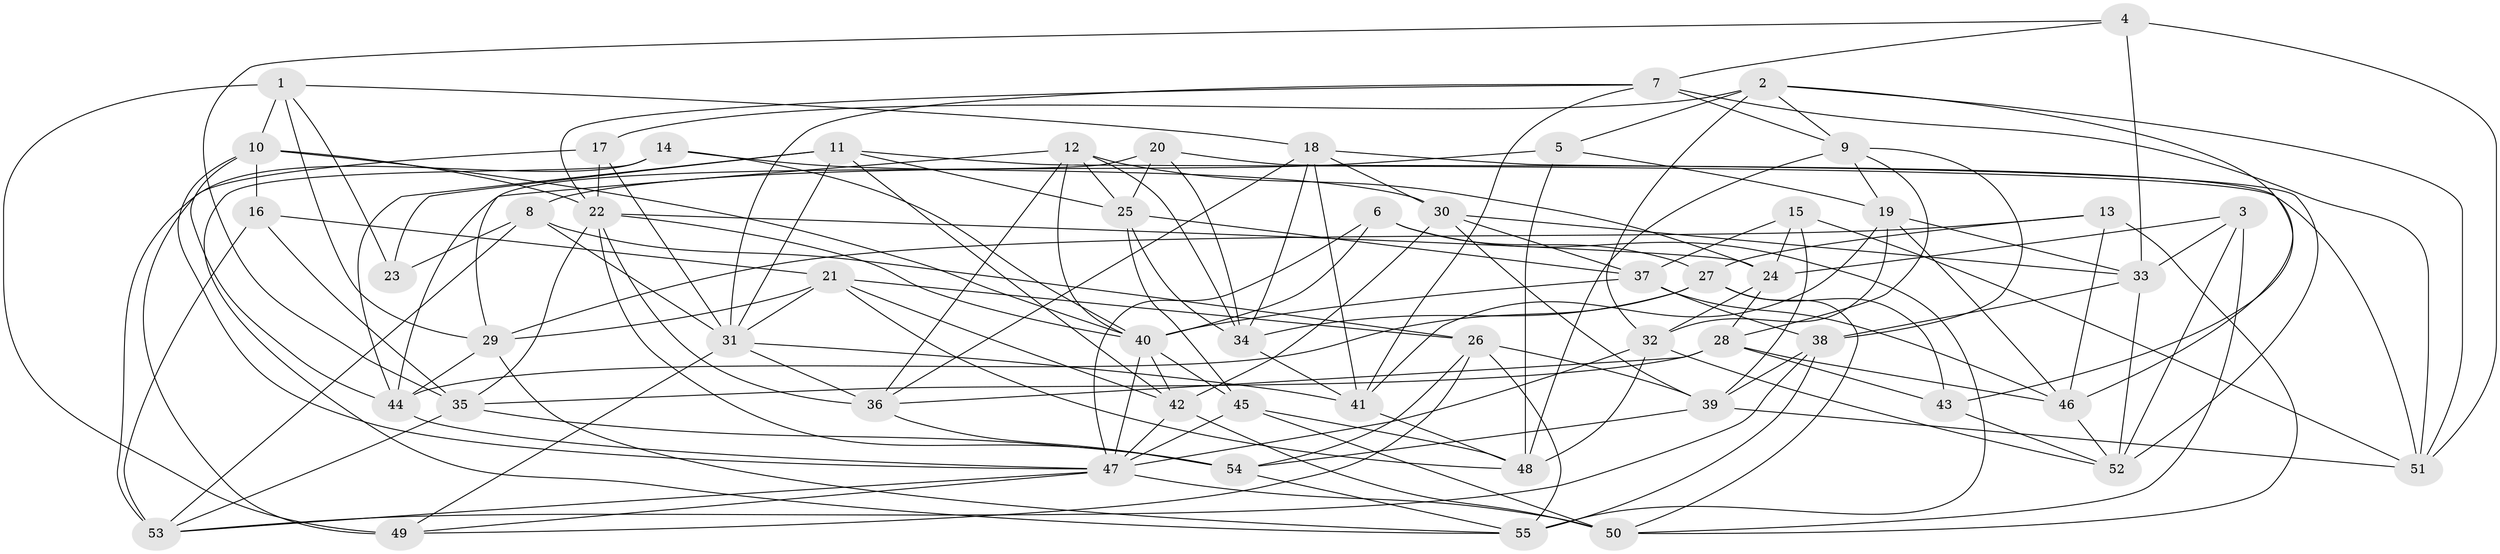 // original degree distribution, {4: 1.0}
// Generated by graph-tools (version 1.1) at 2025/50/03/09/25 03:50:45]
// undirected, 55 vertices, 156 edges
graph export_dot {
graph [start="1"]
  node [color=gray90,style=filled];
  1;
  2;
  3;
  4;
  5;
  6;
  7;
  8;
  9;
  10;
  11;
  12;
  13;
  14;
  15;
  16;
  17;
  18;
  19;
  20;
  21;
  22;
  23;
  24;
  25;
  26;
  27;
  28;
  29;
  30;
  31;
  32;
  33;
  34;
  35;
  36;
  37;
  38;
  39;
  40;
  41;
  42;
  43;
  44;
  45;
  46;
  47;
  48;
  49;
  50;
  51;
  52;
  53;
  54;
  55;
  1 -- 10 [weight=1.0];
  1 -- 18 [weight=1.0];
  1 -- 23 [weight=1.0];
  1 -- 29 [weight=1.0];
  1 -- 49 [weight=2.0];
  2 -- 5 [weight=1.0];
  2 -- 9 [weight=1.0];
  2 -- 17 [weight=1.0];
  2 -- 32 [weight=1.0];
  2 -- 43 [weight=1.0];
  2 -- 51 [weight=1.0];
  3 -- 24 [weight=1.0];
  3 -- 33 [weight=1.0];
  3 -- 50 [weight=1.0];
  3 -- 52 [weight=1.0];
  4 -- 7 [weight=1.0];
  4 -- 33 [weight=1.0];
  4 -- 35 [weight=1.0];
  4 -- 51 [weight=1.0];
  5 -- 8 [weight=1.0];
  5 -- 19 [weight=1.0];
  5 -- 48 [weight=1.0];
  6 -- 27 [weight=1.0];
  6 -- 40 [weight=1.0];
  6 -- 47 [weight=1.0];
  6 -- 55 [weight=1.0];
  7 -- 9 [weight=1.0];
  7 -- 22 [weight=1.0];
  7 -- 31 [weight=1.0];
  7 -- 41 [weight=1.0];
  7 -- 51 [weight=1.0];
  8 -- 23 [weight=2.0];
  8 -- 26 [weight=1.0];
  8 -- 31 [weight=1.0];
  8 -- 53 [weight=1.0];
  9 -- 19 [weight=1.0];
  9 -- 28 [weight=1.0];
  9 -- 38 [weight=1.0];
  9 -- 48 [weight=1.0];
  10 -- 16 [weight=1.0];
  10 -- 22 [weight=1.0];
  10 -- 40 [weight=1.0];
  10 -- 44 [weight=1.0];
  10 -- 47 [weight=1.0];
  11 -- 23 [weight=1.0];
  11 -- 25 [weight=1.0];
  11 -- 31 [weight=1.0];
  11 -- 42 [weight=1.0];
  11 -- 44 [weight=1.0];
  11 -- 51 [weight=1.0];
  12 -- 24 [weight=1.0];
  12 -- 25 [weight=1.0];
  12 -- 29 [weight=1.0];
  12 -- 34 [weight=1.0];
  12 -- 36 [weight=1.0];
  12 -- 40 [weight=1.0];
  13 -- 27 [weight=1.0];
  13 -- 29 [weight=1.0];
  13 -- 46 [weight=1.0];
  13 -- 50 [weight=1.0];
  14 -- 30 [weight=1.0];
  14 -- 40 [weight=1.0];
  14 -- 53 [weight=1.0];
  14 -- 55 [weight=1.0];
  15 -- 24 [weight=1.0];
  15 -- 37 [weight=1.0];
  15 -- 39 [weight=1.0];
  15 -- 51 [weight=1.0];
  16 -- 21 [weight=1.0];
  16 -- 35 [weight=1.0];
  16 -- 53 [weight=1.0];
  17 -- 22 [weight=1.0];
  17 -- 31 [weight=1.0];
  17 -- 49 [weight=1.0];
  18 -- 30 [weight=1.0];
  18 -- 34 [weight=1.0];
  18 -- 36 [weight=1.0];
  18 -- 41 [weight=1.0];
  18 -- 52 [weight=1.0];
  19 -- 32 [weight=1.0];
  19 -- 33 [weight=1.0];
  19 -- 41 [weight=1.0];
  19 -- 46 [weight=1.0];
  20 -- 25 [weight=1.0];
  20 -- 34 [weight=1.0];
  20 -- 44 [weight=1.0];
  20 -- 46 [weight=1.0];
  21 -- 26 [weight=1.0];
  21 -- 29 [weight=1.0];
  21 -- 31 [weight=1.0];
  21 -- 42 [weight=1.0];
  21 -- 48 [weight=1.0];
  22 -- 24 [weight=1.0];
  22 -- 35 [weight=1.0];
  22 -- 36 [weight=1.0];
  22 -- 40 [weight=1.0];
  22 -- 54 [weight=1.0];
  24 -- 28 [weight=1.0];
  24 -- 32 [weight=1.0];
  25 -- 34 [weight=1.0];
  25 -- 37 [weight=1.0];
  25 -- 45 [weight=1.0];
  26 -- 39 [weight=1.0];
  26 -- 49 [weight=1.0];
  26 -- 54 [weight=1.0];
  26 -- 55 [weight=1.0];
  27 -- 34 [weight=1.0];
  27 -- 43 [weight=1.0];
  27 -- 44 [weight=1.0];
  27 -- 50 [weight=1.0];
  28 -- 35 [weight=1.0];
  28 -- 36 [weight=1.0];
  28 -- 43 [weight=1.0];
  28 -- 46 [weight=1.0];
  29 -- 44 [weight=1.0];
  29 -- 55 [weight=1.0];
  30 -- 33 [weight=1.0];
  30 -- 37 [weight=1.0];
  30 -- 39 [weight=1.0];
  30 -- 42 [weight=1.0];
  31 -- 36 [weight=1.0];
  31 -- 41 [weight=1.0];
  31 -- 49 [weight=1.0];
  32 -- 47 [weight=1.0];
  32 -- 48 [weight=1.0];
  32 -- 52 [weight=1.0];
  33 -- 38 [weight=1.0];
  33 -- 52 [weight=1.0];
  34 -- 41 [weight=1.0];
  35 -- 53 [weight=1.0];
  35 -- 54 [weight=1.0];
  36 -- 54 [weight=1.0];
  37 -- 38 [weight=1.0];
  37 -- 40 [weight=1.0];
  37 -- 46 [weight=1.0];
  38 -- 39 [weight=1.0];
  38 -- 53 [weight=1.0];
  38 -- 55 [weight=1.0];
  39 -- 51 [weight=1.0];
  39 -- 54 [weight=1.0];
  40 -- 42 [weight=1.0];
  40 -- 45 [weight=2.0];
  40 -- 47 [weight=1.0];
  41 -- 48 [weight=1.0];
  42 -- 47 [weight=1.0];
  42 -- 50 [weight=1.0];
  43 -- 52 [weight=1.0];
  44 -- 47 [weight=1.0];
  45 -- 47 [weight=1.0];
  45 -- 48 [weight=1.0];
  45 -- 50 [weight=1.0];
  46 -- 52 [weight=1.0];
  47 -- 49 [weight=1.0];
  47 -- 50 [weight=1.0];
  47 -- 53 [weight=1.0];
  54 -- 55 [weight=1.0];
}
